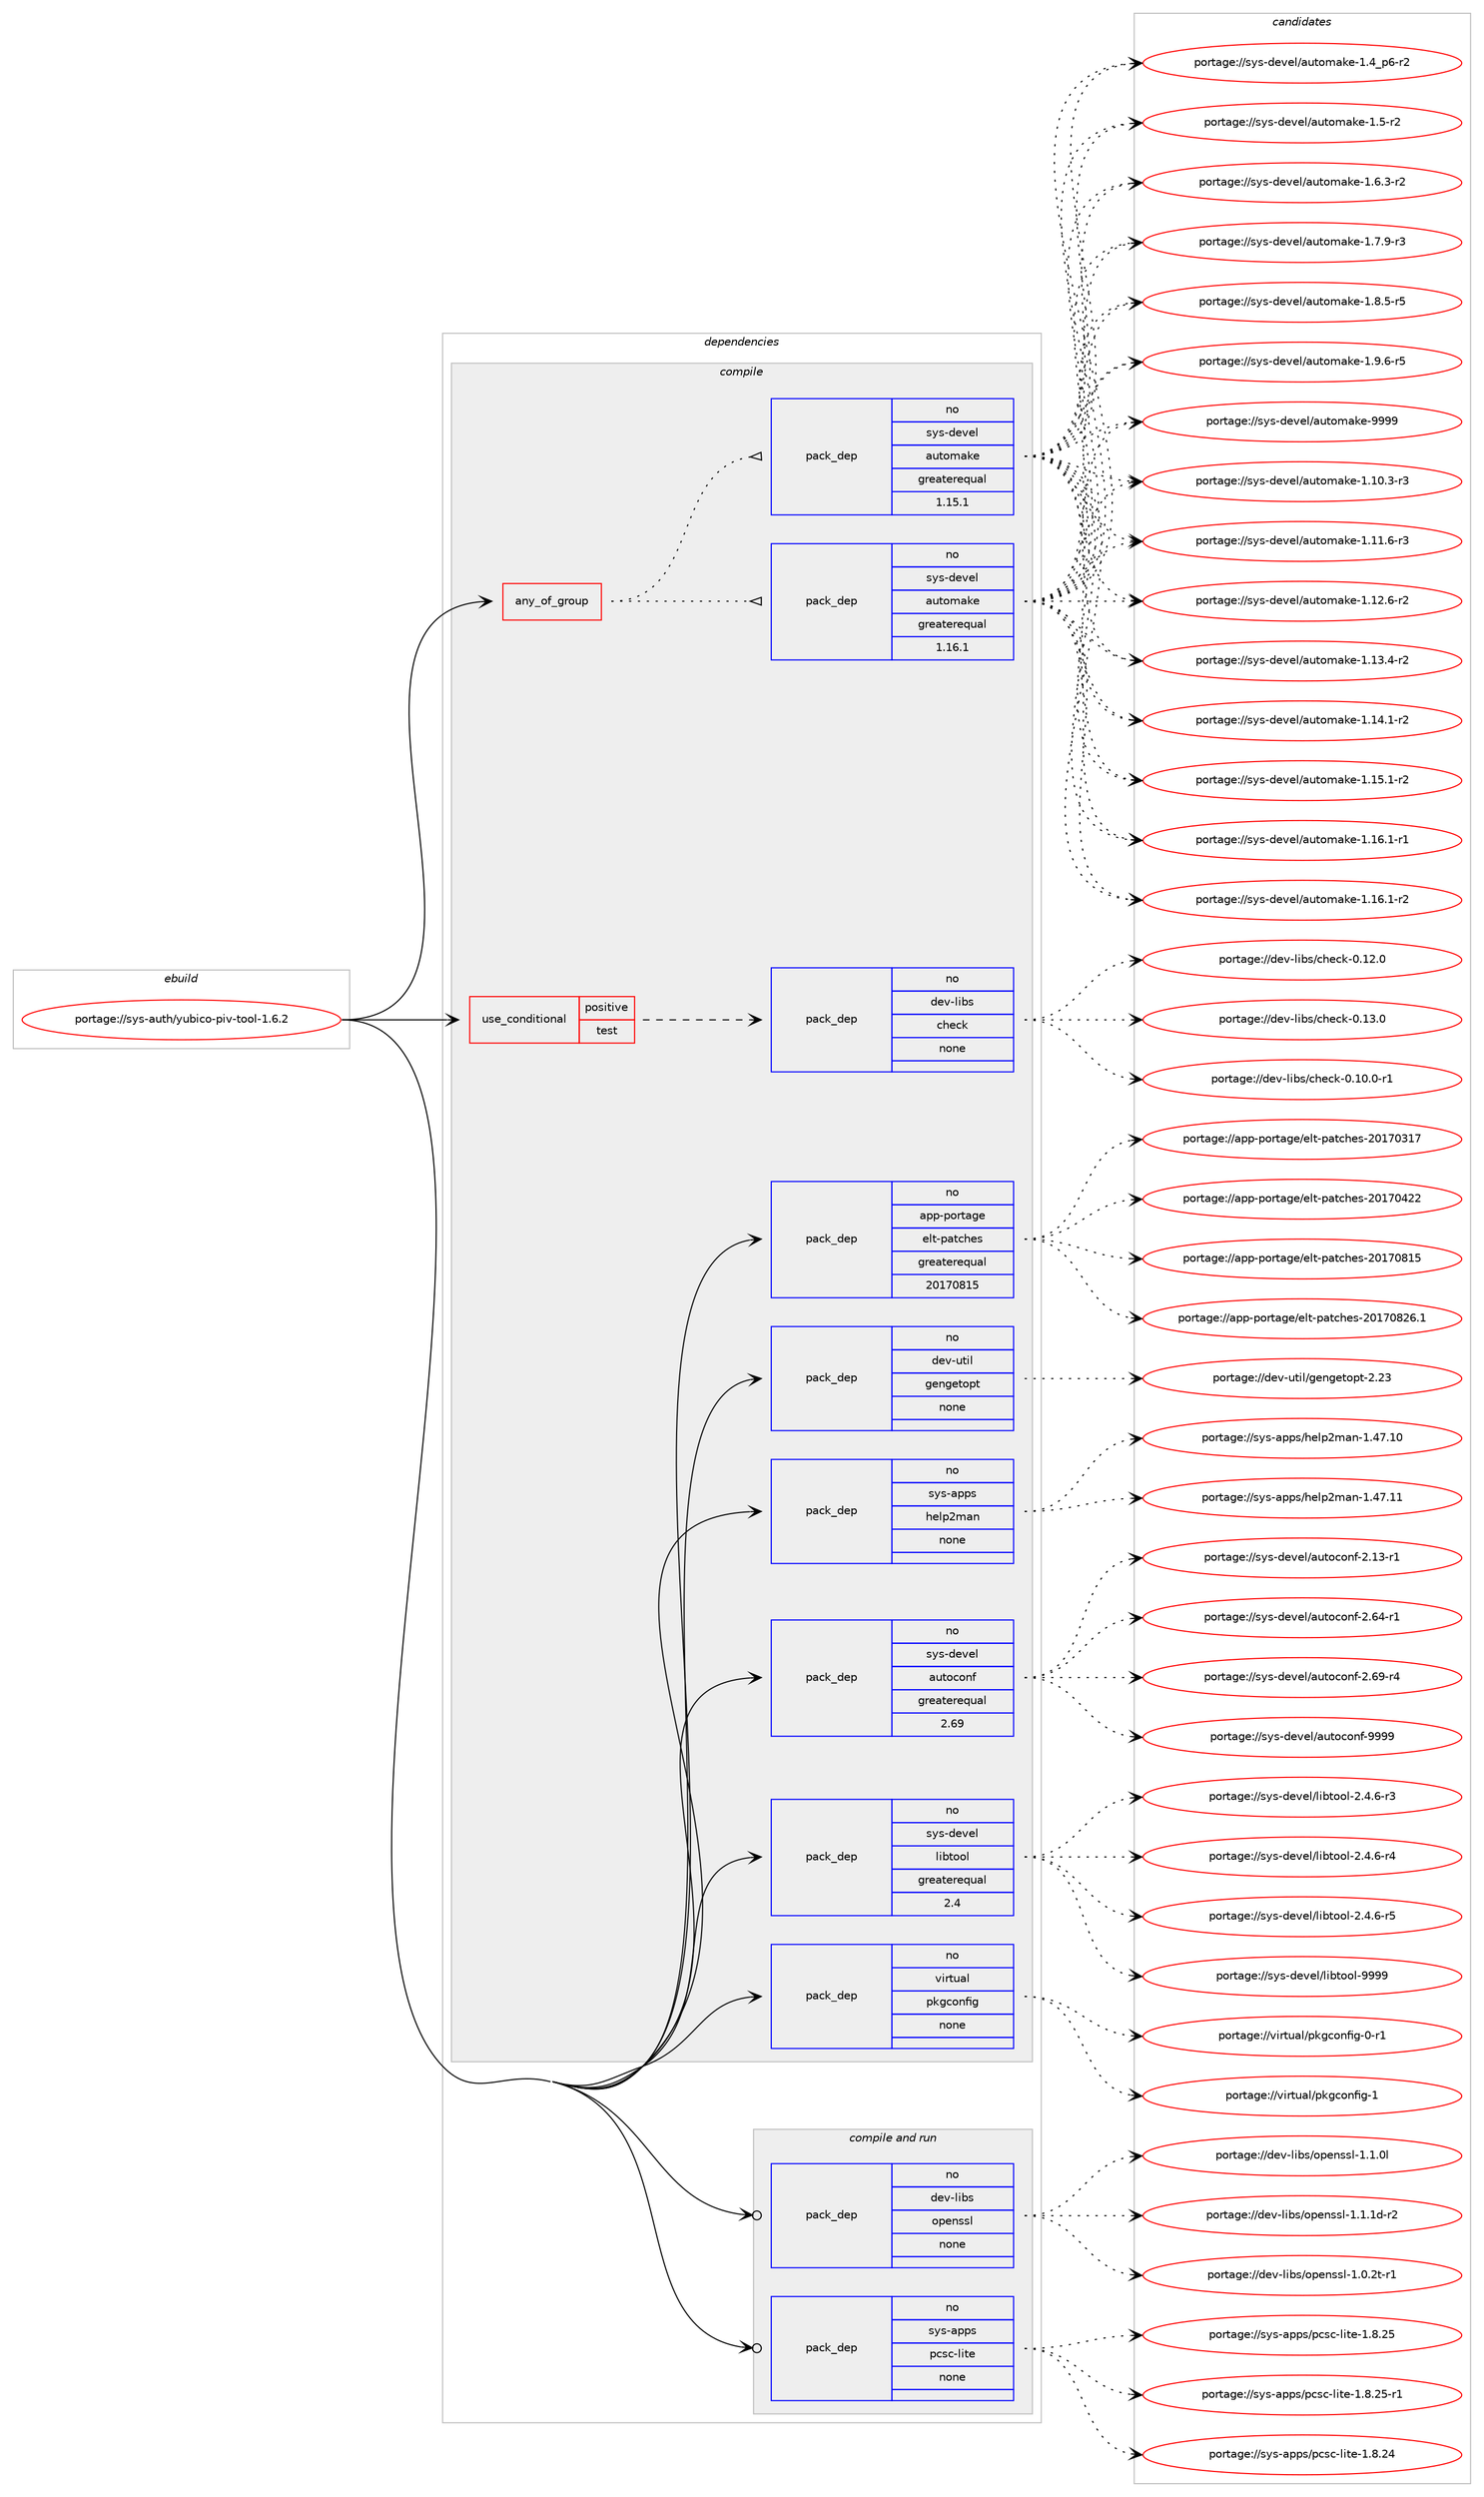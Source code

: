 digraph prolog {

# *************
# Graph options
# *************

newrank=true;
concentrate=true;
compound=true;
graph [rankdir=LR,fontname=Helvetica,fontsize=10,ranksep=1.5];#, ranksep=2.5, nodesep=0.2];
edge  [arrowhead=vee];
node  [fontname=Helvetica,fontsize=10];

# **********
# The ebuild
# **********

subgraph cluster_leftcol {
color=gray;
rank=same;
label=<<i>ebuild</i>>;
id [label="portage://sys-auth/yubico-piv-tool-1.6.2", color=red, width=4, href="../sys-auth/yubico-piv-tool-1.6.2.svg"];
}

# ****************
# The dependencies
# ****************

subgraph cluster_midcol {
color=gray;
label=<<i>dependencies</i>>;
subgraph cluster_compile {
fillcolor="#eeeeee";
style=filled;
label=<<i>compile</i>>;
subgraph any6704 {
dependency413913 [label=<<TABLE BORDER="0" CELLBORDER="1" CELLSPACING="0" CELLPADDING="4"><TR><TD CELLPADDING="10">any_of_group</TD></TR></TABLE>>, shape=none, color=red];subgraph pack306329 {
dependency413914 [label=<<TABLE BORDER="0" CELLBORDER="1" CELLSPACING="0" CELLPADDING="4" WIDTH="220"><TR><TD ROWSPAN="6" CELLPADDING="30">pack_dep</TD></TR><TR><TD WIDTH="110">no</TD></TR><TR><TD>sys-devel</TD></TR><TR><TD>automake</TD></TR><TR><TD>greaterequal</TD></TR><TR><TD>1.16.1</TD></TR></TABLE>>, shape=none, color=blue];
}
dependency413913:e -> dependency413914:w [weight=20,style="dotted",arrowhead="oinv"];
subgraph pack306330 {
dependency413915 [label=<<TABLE BORDER="0" CELLBORDER="1" CELLSPACING="0" CELLPADDING="4" WIDTH="220"><TR><TD ROWSPAN="6" CELLPADDING="30">pack_dep</TD></TR><TR><TD WIDTH="110">no</TD></TR><TR><TD>sys-devel</TD></TR><TR><TD>automake</TD></TR><TR><TD>greaterequal</TD></TR><TR><TD>1.15.1</TD></TR></TABLE>>, shape=none, color=blue];
}
dependency413913:e -> dependency413915:w [weight=20,style="dotted",arrowhead="oinv"];
}
id:e -> dependency413913:w [weight=20,style="solid",arrowhead="vee"];
subgraph cond100662 {
dependency413916 [label=<<TABLE BORDER="0" CELLBORDER="1" CELLSPACING="0" CELLPADDING="4"><TR><TD ROWSPAN="3" CELLPADDING="10">use_conditional</TD></TR><TR><TD>positive</TD></TR><TR><TD>test</TD></TR></TABLE>>, shape=none, color=red];
subgraph pack306331 {
dependency413917 [label=<<TABLE BORDER="0" CELLBORDER="1" CELLSPACING="0" CELLPADDING="4" WIDTH="220"><TR><TD ROWSPAN="6" CELLPADDING="30">pack_dep</TD></TR><TR><TD WIDTH="110">no</TD></TR><TR><TD>dev-libs</TD></TR><TR><TD>check</TD></TR><TR><TD>none</TD></TR><TR><TD></TD></TR></TABLE>>, shape=none, color=blue];
}
dependency413916:e -> dependency413917:w [weight=20,style="dashed",arrowhead="vee"];
}
id:e -> dependency413916:w [weight=20,style="solid",arrowhead="vee"];
subgraph pack306332 {
dependency413918 [label=<<TABLE BORDER="0" CELLBORDER="1" CELLSPACING="0" CELLPADDING="4" WIDTH="220"><TR><TD ROWSPAN="6" CELLPADDING="30">pack_dep</TD></TR><TR><TD WIDTH="110">no</TD></TR><TR><TD>app-portage</TD></TR><TR><TD>elt-patches</TD></TR><TR><TD>greaterequal</TD></TR><TR><TD>20170815</TD></TR></TABLE>>, shape=none, color=blue];
}
id:e -> dependency413918:w [weight=20,style="solid",arrowhead="vee"];
subgraph pack306333 {
dependency413919 [label=<<TABLE BORDER="0" CELLBORDER="1" CELLSPACING="0" CELLPADDING="4" WIDTH="220"><TR><TD ROWSPAN="6" CELLPADDING="30">pack_dep</TD></TR><TR><TD WIDTH="110">no</TD></TR><TR><TD>dev-util</TD></TR><TR><TD>gengetopt</TD></TR><TR><TD>none</TD></TR><TR><TD></TD></TR></TABLE>>, shape=none, color=blue];
}
id:e -> dependency413919:w [weight=20,style="solid",arrowhead="vee"];
subgraph pack306334 {
dependency413920 [label=<<TABLE BORDER="0" CELLBORDER="1" CELLSPACING="0" CELLPADDING="4" WIDTH="220"><TR><TD ROWSPAN="6" CELLPADDING="30">pack_dep</TD></TR><TR><TD WIDTH="110">no</TD></TR><TR><TD>sys-apps</TD></TR><TR><TD>help2man</TD></TR><TR><TD>none</TD></TR><TR><TD></TD></TR></TABLE>>, shape=none, color=blue];
}
id:e -> dependency413920:w [weight=20,style="solid",arrowhead="vee"];
subgraph pack306335 {
dependency413921 [label=<<TABLE BORDER="0" CELLBORDER="1" CELLSPACING="0" CELLPADDING="4" WIDTH="220"><TR><TD ROWSPAN="6" CELLPADDING="30">pack_dep</TD></TR><TR><TD WIDTH="110">no</TD></TR><TR><TD>sys-devel</TD></TR><TR><TD>autoconf</TD></TR><TR><TD>greaterequal</TD></TR><TR><TD>2.69</TD></TR></TABLE>>, shape=none, color=blue];
}
id:e -> dependency413921:w [weight=20,style="solid",arrowhead="vee"];
subgraph pack306336 {
dependency413922 [label=<<TABLE BORDER="0" CELLBORDER="1" CELLSPACING="0" CELLPADDING="4" WIDTH="220"><TR><TD ROWSPAN="6" CELLPADDING="30">pack_dep</TD></TR><TR><TD WIDTH="110">no</TD></TR><TR><TD>sys-devel</TD></TR><TR><TD>libtool</TD></TR><TR><TD>greaterequal</TD></TR><TR><TD>2.4</TD></TR></TABLE>>, shape=none, color=blue];
}
id:e -> dependency413922:w [weight=20,style="solid",arrowhead="vee"];
subgraph pack306337 {
dependency413923 [label=<<TABLE BORDER="0" CELLBORDER="1" CELLSPACING="0" CELLPADDING="4" WIDTH="220"><TR><TD ROWSPAN="6" CELLPADDING="30">pack_dep</TD></TR><TR><TD WIDTH="110">no</TD></TR><TR><TD>virtual</TD></TR><TR><TD>pkgconfig</TD></TR><TR><TD>none</TD></TR><TR><TD></TD></TR></TABLE>>, shape=none, color=blue];
}
id:e -> dependency413923:w [weight=20,style="solid",arrowhead="vee"];
}
subgraph cluster_compileandrun {
fillcolor="#eeeeee";
style=filled;
label=<<i>compile and run</i>>;
subgraph pack306338 {
dependency413924 [label=<<TABLE BORDER="0" CELLBORDER="1" CELLSPACING="0" CELLPADDING="4" WIDTH="220"><TR><TD ROWSPAN="6" CELLPADDING="30">pack_dep</TD></TR><TR><TD WIDTH="110">no</TD></TR><TR><TD>dev-libs</TD></TR><TR><TD>openssl</TD></TR><TR><TD>none</TD></TR><TR><TD></TD></TR></TABLE>>, shape=none, color=blue];
}
id:e -> dependency413924:w [weight=20,style="solid",arrowhead="odotvee"];
subgraph pack306339 {
dependency413925 [label=<<TABLE BORDER="0" CELLBORDER="1" CELLSPACING="0" CELLPADDING="4" WIDTH="220"><TR><TD ROWSPAN="6" CELLPADDING="30">pack_dep</TD></TR><TR><TD WIDTH="110">no</TD></TR><TR><TD>sys-apps</TD></TR><TR><TD>pcsc-lite</TD></TR><TR><TD>none</TD></TR><TR><TD></TD></TR></TABLE>>, shape=none, color=blue];
}
id:e -> dependency413925:w [weight=20,style="solid",arrowhead="odotvee"];
}
subgraph cluster_run {
fillcolor="#eeeeee";
style=filled;
label=<<i>run</i>>;
}
}

# **************
# The candidates
# **************

subgraph cluster_choices {
rank=same;
color=gray;
label=<<i>candidates</i>>;

subgraph choice306329 {
color=black;
nodesep=1;
choiceportage11512111545100101118101108479711711611110997107101454946494846514511451 [label="portage://sys-devel/automake-1.10.3-r3", color=red, width=4,href="../sys-devel/automake-1.10.3-r3.svg"];
choiceportage11512111545100101118101108479711711611110997107101454946494946544511451 [label="portage://sys-devel/automake-1.11.6-r3", color=red, width=4,href="../sys-devel/automake-1.11.6-r3.svg"];
choiceportage11512111545100101118101108479711711611110997107101454946495046544511450 [label="portage://sys-devel/automake-1.12.6-r2", color=red, width=4,href="../sys-devel/automake-1.12.6-r2.svg"];
choiceportage11512111545100101118101108479711711611110997107101454946495146524511450 [label="portage://sys-devel/automake-1.13.4-r2", color=red, width=4,href="../sys-devel/automake-1.13.4-r2.svg"];
choiceportage11512111545100101118101108479711711611110997107101454946495246494511450 [label="portage://sys-devel/automake-1.14.1-r2", color=red, width=4,href="../sys-devel/automake-1.14.1-r2.svg"];
choiceportage11512111545100101118101108479711711611110997107101454946495346494511450 [label="portage://sys-devel/automake-1.15.1-r2", color=red, width=4,href="../sys-devel/automake-1.15.1-r2.svg"];
choiceportage11512111545100101118101108479711711611110997107101454946495446494511449 [label="portage://sys-devel/automake-1.16.1-r1", color=red, width=4,href="../sys-devel/automake-1.16.1-r1.svg"];
choiceportage11512111545100101118101108479711711611110997107101454946495446494511450 [label="portage://sys-devel/automake-1.16.1-r2", color=red, width=4,href="../sys-devel/automake-1.16.1-r2.svg"];
choiceportage115121115451001011181011084797117116111109971071014549465295112544511450 [label="portage://sys-devel/automake-1.4_p6-r2", color=red, width=4,href="../sys-devel/automake-1.4_p6-r2.svg"];
choiceportage11512111545100101118101108479711711611110997107101454946534511450 [label="portage://sys-devel/automake-1.5-r2", color=red, width=4,href="../sys-devel/automake-1.5-r2.svg"];
choiceportage115121115451001011181011084797117116111109971071014549465446514511450 [label="portage://sys-devel/automake-1.6.3-r2", color=red, width=4,href="../sys-devel/automake-1.6.3-r2.svg"];
choiceportage115121115451001011181011084797117116111109971071014549465546574511451 [label="portage://sys-devel/automake-1.7.9-r3", color=red, width=4,href="../sys-devel/automake-1.7.9-r3.svg"];
choiceportage115121115451001011181011084797117116111109971071014549465646534511453 [label="portage://sys-devel/automake-1.8.5-r5", color=red, width=4,href="../sys-devel/automake-1.8.5-r5.svg"];
choiceportage115121115451001011181011084797117116111109971071014549465746544511453 [label="portage://sys-devel/automake-1.9.6-r5", color=red, width=4,href="../sys-devel/automake-1.9.6-r5.svg"];
choiceportage115121115451001011181011084797117116111109971071014557575757 [label="portage://sys-devel/automake-9999", color=red, width=4,href="../sys-devel/automake-9999.svg"];
dependency413914:e -> choiceportage11512111545100101118101108479711711611110997107101454946494846514511451:w [style=dotted,weight="100"];
dependency413914:e -> choiceportage11512111545100101118101108479711711611110997107101454946494946544511451:w [style=dotted,weight="100"];
dependency413914:e -> choiceportage11512111545100101118101108479711711611110997107101454946495046544511450:w [style=dotted,weight="100"];
dependency413914:e -> choiceportage11512111545100101118101108479711711611110997107101454946495146524511450:w [style=dotted,weight="100"];
dependency413914:e -> choiceportage11512111545100101118101108479711711611110997107101454946495246494511450:w [style=dotted,weight="100"];
dependency413914:e -> choiceportage11512111545100101118101108479711711611110997107101454946495346494511450:w [style=dotted,weight="100"];
dependency413914:e -> choiceportage11512111545100101118101108479711711611110997107101454946495446494511449:w [style=dotted,weight="100"];
dependency413914:e -> choiceportage11512111545100101118101108479711711611110997107101454946495446494511450:w [style=dotted,weight="100"];
dependency413914:e -> choiceportage115121115451001011181011084797117116111109971071014549465295112544511450:w [style=dotted,weight="100"];
dependency413914:e -> choiceportage11512111545100101118101108479711711611110997107101454946534511450:w [style=dotted,weight="100"];
dependency413914:e -> choiceportage115121115451001011181011084797117116111109971071014549465446514511450:w [style=dotted,weight="100"];
dependency413914:e -> choiceportage115121115451001011181011084797117116111109971071014549465546574511451:w [style=dotted,weight="100"];
dependency413914:e -> choiceportage115121115451001011181011084797117116111109971071014549465646534511453:w [style=dotted,weight="100"];
dependency413914:e -> choiceportage115121115451001011181011084797117116111109971071014549465746544511453:w [style=dotted,weight="100"];
dependency413914:e -> choiceportage115121115451001011181011084797117116111109971071014557575757:w [style=dotted,weight="100"];
}
subgraph choice306330 {
color=black;
nodesep=1;
choiceportage11512111545100101118101108479711711611110997107101454946494846514511451 [label="portage://sys-devel/automake-1.10.3-r3", color=red, width=4,href="../sys-devel/automake-1.10.3-r3.svg"];
choiceportage11512111545100101118101108479711711611110997107101454946494946544511451 [label="portage://sys-devel/automake-1.11.6-r3", color=red, width=4,href="../sys-devel/automake-1.11.6-r3.svg"];
choiceportage11512111545100101118101108479711711611110997107101454946495046544511450 [label="portage://sys-devel/automake-1.12.6-r2", color=red, width=4,href="../sys-devel/automake-1.12.6-r2.svg"];
choiceportage11512111545100101118101108479711711611110997107101454946495146524511450 [label="portage://sys-devel/automake-1.13.4-r2", color=red, width=4,href="../sys-devel/automake-1.13.4-r2.svg"];
choiceportage11512111545100101118101108479711711611110997107101454946495246494511450 [label="portage://sys-devel/automake-1.14.1-r2", color=red, width=4,href="../sys-devel/automake-1.14.1-r2.svg"];
choiceportage11512111545100101118101108479711711611110997107101454946495346494511450 [label="portage://sys-devel/automake-1.15.1-r2", color=red, width=4,href="../sys-devel/automake-1.15.1-r2.svg"];
choiceportage11512111545100101118101108479711711611110997107101454946495446494511449 [label="portage://sys-devel/automake-1.16.1-r1", color=red, width=4,href="../sys-devel/automake-1.16.1-r1.svg"];
choiceportage11512111545100101118101108479711711611110997107101454946495446494511450 [label="portage://sys-devel/automake-1.16.1-r2", color=red, width=4,href="../sys-devel/automake-1.16.1-r2.svg"];
choiceportage115121115451001011181011084797117116111109971071014549465295112544511450 [label="portage://sys-devel/automake-1.4_p6-r2", color=red, width=4,href="../sys-devel/automake-1.4_p6-r2.svg"];
choiceportage11512111545100101118101108479711711611110997107101454946534511450 [label="portage://sys-devel/automake-1.5-r2", color=red, width=4,href="../sys-devel/automake-1.5-r2.svg"];
choiceportage115121115451001011181011084797117116111109971071014549465446514511450 [label="portage://sys-devel/automake-1.6.3-r2", color=red, width=4,href="../sys-devel/automake-1.6.3-r2.svg"];
choiceportage115121115451001011181011084797117116111109971071014549465546574511451 [label="portage://sys-devel/automake-1.7.9-r3", color=red, width=4,href="../sys-devel/automake-1.7.9-r3.svg"];
choiceportage115121115451001011181011084797117116111109971071014549465646534511453 [label="portage://sys-devel/automake-1.8.5-r5", color=red, width=4,href="../sys-devel/automake-1.8.5-r5.svg"];
choiceportage115121115451001011181011084797117116111109971071014549465746544511453 [label="portage://sys-devel/automake-1.9.6-r5", color=red, width=4,href="../sys-devel/automake-1.9.6-r5.svg"];
choiceportage115121115451001011181011084797117116111109971071014557575757 [label="portage://sys-devel/automake-9999", color=red, width=4,href="../sys-devel/automake-9999.svg"];
dependency413915:e -> choiceportage11512111545100101118101108479711711611110997107101454946494846514511451:w [style=dotted,weight="100"];
dependency413915:e -> choiceportage11512111545100101118101108479711711611110997107101454946494946544511451:w [style=dotted,weight="100"];
dependency413915:e -> choiceportage11512111545100101118101108479711711611110997107101454946495046544511450:w [style=dotted,weight="100"];
dependency413915:e -> choiceportage11512111545100101118101108479711711611110997107101454946495146524511450:w [style=dotted,weight="100"];
dependency413915:e -> choiceportage11512111545100101118101108479711711611110997107101454946495246494511450:w [style=dotted,weight="100"];
dependency413915:e -> choiceportage11512111545100101118101108479711711611110997107101454946495346494511450:w [style=dotted,weight="100"];
dependency413915:e -> choiceportage11512111545100101118101108479711711611110997107101454946495446494511449:w [style=dotted,weight="100"];
dependency413915:e -> choiceportage11512111545100101118101108479711711611110997107101454946495446494511450:w [style=dotted,weight="100"];
dependency413915:e -> choiceportage115121115451001011181011084797117116111109971071014549465295112544511450:w [style=dotted,weight="100"];
dependency413915:e -> choiceportage11512111545100101118101108479711711611110997107101454946534511450:w [style=dotted,weight="100"];
dependency413915:e -> choiceportage115121115451001011181011084797117116111109971071014549465446514511450:w [style=dotted,weight="100"];
dependency413915:e -> choiceportage115121115451001011181011084797117116111109971071014549465546574511451:w [style=dotted,weight="100"];
dependency413915:e -> choiceportage115121115451001011181011084797117116111109971071014549465646534511453:w [style=dotted,weight="100"];
dependency413915:e -> choiceportage115121115451001011181011084797117116111109971071014549465746544511453:w [style=dotted,weight="100"];
dependency413915:e -> choiceportage115121115451001011181011084797117116111109971071014557575757:w [style=dotted,weight="100"];
}
subgraph choice306331 {
color=black;
nodesep=1;
choiceportage1001011184510810598115479910410199107454846494846484511449 [label="portage://dev-libs/check-0.10.0-r1", color=red, width=4,href="../dev-libs/check-0.10.0-r1.svg"];
choiceportage100101118451081059811547991041019910745484649504648 [label="portage://dev-libs/check-0.12.0", color=red, width=4,href="../dev-libs/check-0.12.0.svg"];
choiceportage100101118451081059811547991041019910745484649514648 [label="portage://dev-libs/check-0.13.0", color=red, width=4,href="../dev-libs/check-0.13.0.svg"];
dependency413917:e -> choiceportage1001011184510810598115479910410199107454846494846484511449:w [style=dotted,weight="100"];
dependency413917:e -> choiceportage100101118451081059811547991041019910745484649504648:w [style=dotted,weight="100"];
dependency413917:e -> choiceportage100101118451081059811547991041019910745484649514648:w [style=dotted,weight="100"];
}
subgraph choice306332 {
color=black;
nodesep=1;
choiceportage97112112451121111141169710310147101108116451129711699104101115455048495548514955 [label="portage://app-portage/elt-patches-20170317", color=red, width=4,href="../app-portage/elt-patches-20170317.svg"];
choiceportage97112112451121111141169710310147101108116451129711699104101115455048495548525050 [label="portage://app-portage/elt-patches-20170422", color=red, width=4,href="../app-portage/elt-patches-20170422.svg"];
choiceportage97112112451121111141169710310147101108116451129711699104101115455048495548564953 [label="portage://app-portage/elt-patches-20170815", color=red, width=4,href="../app-portage/elt-patches-20170815.svg"];
choiceportage971121124511211111411697103101471011081164511297116991041011154550484955485650544649 [label="portage://app-portage/elt-patches-20170826.1", color=red, width=4,href="../app-portage/elt-patches-20170826.1.svg"];
dependency413918:e -> choiceportage97112112451121111141169710310147101108116451129711699104101115455048495548514955:w [style=dotted,weight="100"];
dependency413918:e -> choiceportage97112112451121111141169710310147101108116451129711699104101115455048495548525050:w [style=dotted,weight="100"];
dependency413918:e -> choiceportage97112112451121111141169710310147101108116451129711699104101115455048495548564953:w [style=dotted,weight="100"];
dependency413918:e -> choiceportage971121124511211111411697103101471011081164511297116991041011154550484955485650544649:w [style=dotted,weight="100"];
}
subgraph choice306333 {
color=black;
nodesep=1;
choiceportage10010111845117116105108471031011101031011161111121164550465051 [label="portage://dev-util/gengetopt-2.23", color=red, width=4,href="../dev-util/gengetopt-2.23.svg"];
dependency413919:e -> choiceportage10010111845117116105108471031011101031011161111121164550465051:w [style=dotted,weight="100"];
}
subgraph choice306334 {
color=black;
nodesep=1;
choiceportage11512111545971121121154710410110811250109971104549465255464948 [label="portage://sys-apps/help2man-1.47.10", color=red, width=4,href="../sys-apps/help2man-1.47.10.svg"];
choiceportage11512111545971121121154710410110811250109971104549465255464949 [label="portage://sys-apps/help2man-1.47.11", color=red, width=4,href="../sys-apps/help2man-1.47.11.svg"];
dependency413920:e -> choiceportage11512111545971121121154710410110811250109971104549465255464948:w [style=dotted,weight="100"];
dependency413920:e -> choiceportage11512111545971121121154710410110811250109971104549465255464949:w [style=dotted,weight="100"];
}
subgraph choice306335 {
color=black;
nodesep=1;
choiceportage1151211154510010111810110847971171161119911111010245504649514511449 [label="portage://sys-devel/autoconf-2.13-r1", color=red, width=4,href="../sys-devel/autoconf-2.13-r1.svg"];
choiceportage1151211154510010111810110847971171161119911111010245504654524511449 [label="portage://sys-devel/autoconf-2.64-r1", color=red, width=4,href="../sys-devel/autoconf-2.64-r1.svg"];
choiceportage1151211154510010111810110847971171161119911111010245504654574511452 [label="portage://sys-devel/autoconf-2.69-r4", color=red, width=4,href="../sys-devel/autoconf-2.69-r4.svg"];
choiceportage115121115451001011181011084797117116111991111101024557575757 [label="portage://sys-devel/autoconf-9999", color=red, width=4,href="../sys-devel/autoconf-9999.svg"];
dependency413921:e -> choiceportage1151211154510010111810110847971171161119911111010245504649514511449:w [style=dotted,weight="100"];
dependency413921:e -> choiceportage1151211154510010111810110847971171161119911111010245504654524511449:w [style=dotted,weight="100"];
dependency413921:e -> choiceportage1151211154510010111810110847971171161119911111010245504654574511452:w [style=dotted,weight="100"];
dependency413921:e -> choiceportage115121115451001011181011084797117116111991111101024557575757:w [style=dotted,weight="100"];
}
subgraph choice306336 {
color=black;
nodesep=1;
choiceportage1151211154510010111810110847108105981161111111084550465246544511451 [label="portage://sys-devel/libtool-2.4.6-r3", color=red, width=4,href="../sys-devel/libtool-2.4.6-r3.svg"];
choiceportage1151211154510010111810110847108105981161111111084550465246544511452 [label="portage://sys-devel/libtool-2.4.6-r4", color=red, width=4,href="../sys-devel/libtool-2.4.6-r4.svg"];
choiceportage1151211154510010111810110847108105981161111111084550465246544511453 [label="portage://sys-devel/libtool-2.4.6-r5", color=red, width=4,href="../sys-devel/libtool-2.4.6-r5.svg"];
choiceportage1151211154510010111810110847108105981161111111084557575757 [label="portage://sys-devel/libtool-9999", color=red, width=4,href="../sys-devel/libtool-9999.svg"];
dependency413922:e -> choiceportage1151211154510010111810110847108105981161111111084550465246544511451:w [style=dotted,weight="100"];
dependency413922:e -> choiceportage1151211154510010111810110847108105981161111111084550465246544511452:w [style=dotted,weight="100"];
dependency413922:e -> choiceportage1151211154510010111810110847108105981161111111084550465246544511453:w [style=dotted,weight="100"];
dependency413922:e -> choiceportage1151211154510010111810110847108105981161111111084557575757:w [style=dotted,weight="100"];
}
subgraph choice306337 {
color=black;
nodesep=1;
choiceportage11810511411611797108471121071039911111010210510345484511449 [label="portage://virtual/pkgconfig-0-r1", color=red, width=4,href="../virtual/pkgconfig-0-r1.svg"];
choiceportage1181051141161179710847112107103991111101021051034549 [label="portage://virtual/pkgconfig-1", color=red, width=4,href="../virtual/pkgconfig-1.svg"];
dependency413923:e -> choiceportage11810511411611797108471121071039911111010210510345484511449:w [style=dotted,weight="100"];
dependency413923:e -> choiceportage1181051141161179710847112107103991111101021051034549:w [style=dotted,weight="100"];
}
subgraph choice306338 {
color=black;
nodesep=1;
choiceportage1001011184510810598115471111121011101151151084549464846501164511449 [label="portage://dev-libs/openssl-1.0.2t-r1", color=red, width=4,href="../dev-libs/openssl-1.0.2t-r1.svg"];
choiceportage100101118451081059811547111112101110115115108454946494648108 [label="portage://dev-libs/openssl-1.1.0l", color=red, width=4,href="../dev-libs/openssl-1.1.0l.svg"];
choiceportage1001011184510810598115471111121011101151151084549464946491004511450 [label="portage://dev-libs/openssl-1.1.1d-r2", color=red, width=4,href="../dev-libs/openssl-1.1.1d-r2.svg"];
dependency413924:e -> choiceportage1001011184510810598115471111121011101151151084549464846501164511449:w [style=dotted,weight="100"];
dependency413924:e -> choiceportage100101118451081059811547111112101110115115108454946494648108:w [style=dotted,weight="100"];
dependency413924:e -> choiceportage1001011184510810598115471111121011101151151084549464946491004511450:w [style=dotted,weight="100"];
}
subgraph choice306339 {
color=black;
nodesep=1;
choiceportage11512111545971121121154711299115994510810511610145494656465052 [label="portage://sys-apps/pcsc-lite-1.8.24", color=red, width=4,href="../sys-apps/pcsc-lite-1.8.24.svg"];
choiceportage11512111545971121121154711299115994510810511610145494656465053 [label="portage://sys-apps/pcsc-lite-1.8.25", color=red, width=4,href="../sys-apps/pcsc-lite-1.8.25.svg"];
choiceportage115121115459711211211547112991159945108105116101454946564650534511449 [label="portage://sys-apps/pcsc-lite-1.8.25-r1", color=red, width=4,href="../sys-apps/pcsc-lite-1.8.25-r1.svg"];
dependency413925:e -> choiceportage11512111545971121121154711299115994510810511610145494656465052:w [style=dotted,weight="100"];
dependency413925:e -> choiceportage11512111545971121121154711299115994510810511610145494656465053:w [style=dotted,weight="100"];
dependency413925:e -> choiceportage115121115459711211211547112991159945108105116101454946564650534511449:w [style=dotted,weight="100"];
}
}

}
